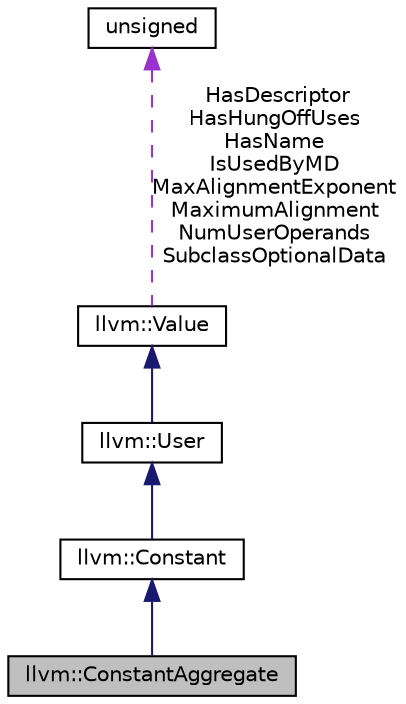digraph "llvm::ConstantAggregate"
{
 // LATEX_PDF_SIZE
  bgcolor="transparent";
  edge [fontname="Helvetica",fontsize="10",labelfontname="Helvetica",labelfontsize="10"];
  node [fontname="Helvetica",fontsize="10",shape="box"];
  Node1 [label="llvm::ConstantAggregate",height=0.2,width=0.4,color="black", fillcolor="grey75", style="filled", fontcolor="black",tooltip="Base class for aggregate constants (with operands)."];
  Node2 -> Node1 [dir="back",color="midnightblue",fontsize="10",style="solid",fontname="Helvetica"];
  Node2 [label="llvm::Constant",height=0.2,width=0.4,color="black",URL="$classllvm_1_1Constant.html",tooltip="This is an important base class in LLVM."];
  Node3 -> Node2 [dir="back",color="midnightblue",fontsize="10",style="solid",fontname="Helvetica"];
  Node3 [label="llvm::User",height=0.2,width=0.4,color="black",URL="$classllvm_1_1User.html",tooltip=" "];
  Node4 -> Node3 [dir="back",color="midnightblue",fontsize="10",style="solid",fontname="Helvetica"];
  Node4 [label="llvm::Value",height=0.2,width=0.4,color="black",URL="$classllvm_1_1Value.html",tooltip="LLVM Value Representation."];
  Node5 -> Node4 [dir="back",color="darkorchid3",fontsize="10",style="dashed",label=" HasDescriptor\nHasHungOffUses\nHasName\nIsUsedByMD\nMaxAlignmentExponent\nMaximumAlignment\nNumUserOperands\nSubclassOptionalData" ,fontname="Helvetica"];
  Node5 [label="unsigned",height=0.2,width=0.4,color="black",URL="$classunsigned.html",tooltip=" "];
}
